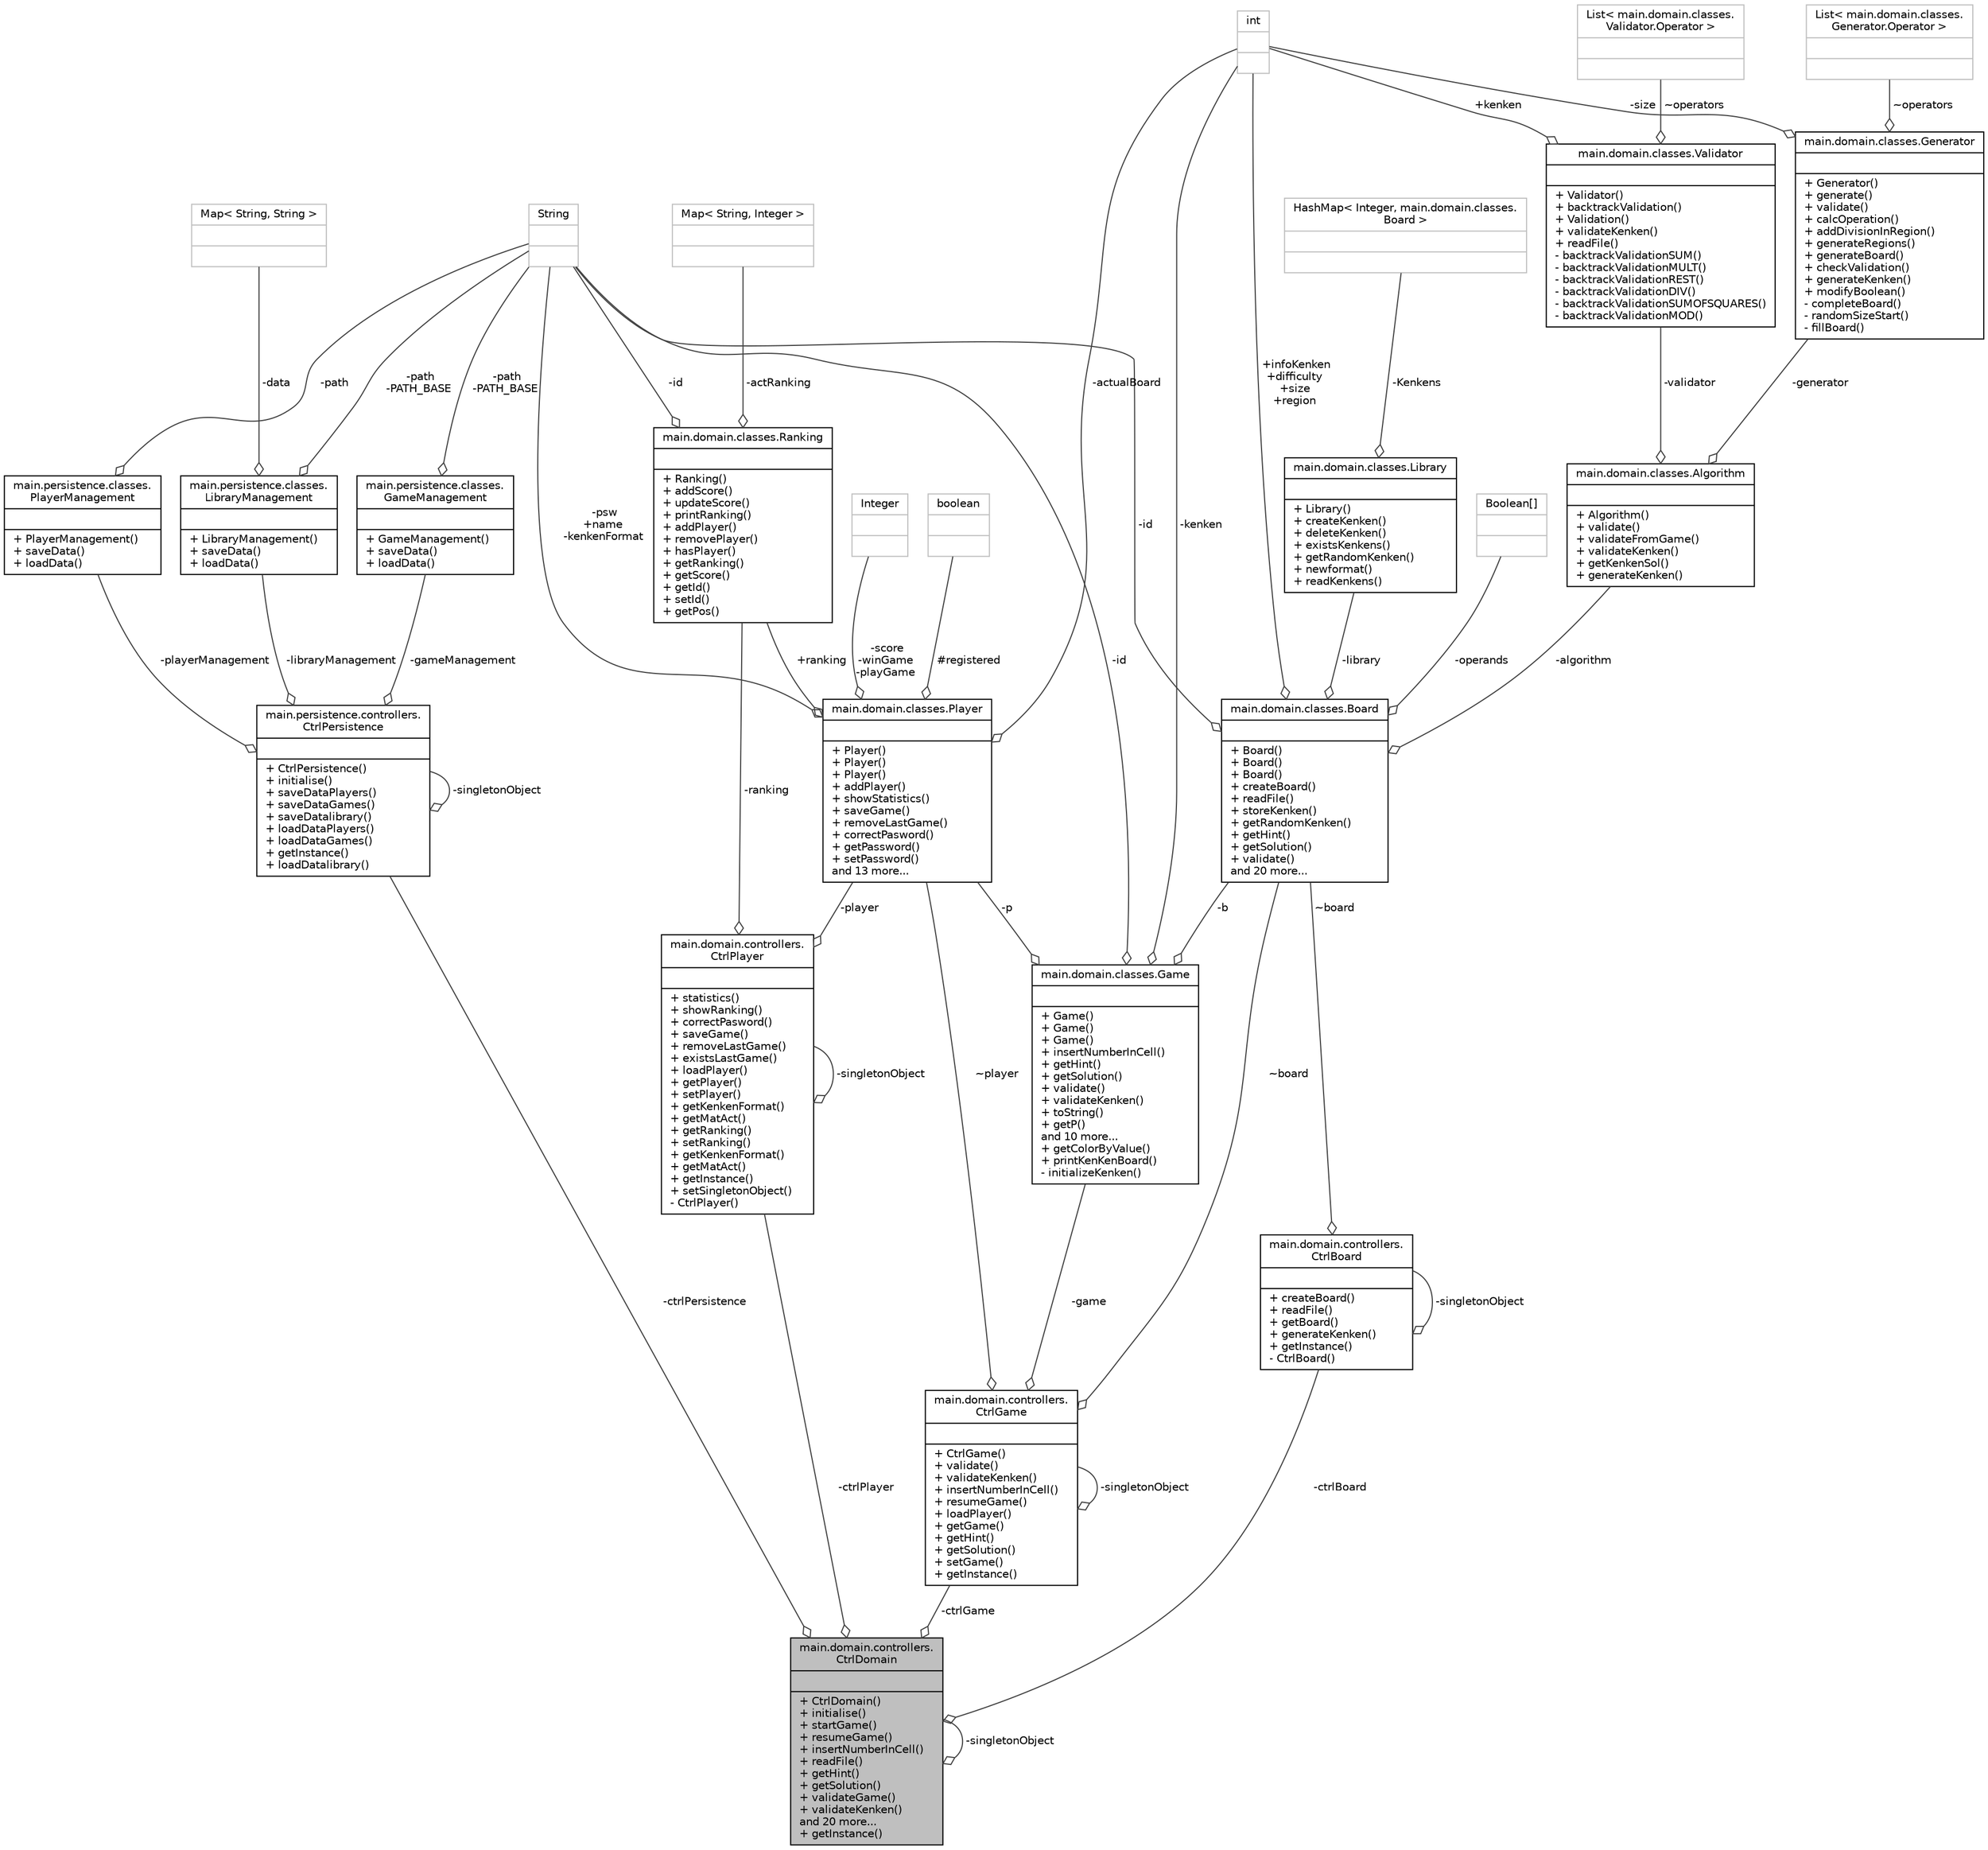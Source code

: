 digraph "main.domain.controllers.CtrlDomain"
{
 // INTERACTIVE_SVG=YES
 // LATEX_PDF_SIZE
  edge [fontname="Helvetica",fontsize="10",labelfontname="Helvetica",labelfontsize="10"];
  node [fontname="Helvetica",fontsize="10",shape=record];
  Node1 [label="{main.domain.controllers.\lCtrlDomain\n||+ CtrlDomain()\l+ initialise()\l+ startGame()\l+ resumeGame()\l+ insertNumberInCell()\l+ readFile()\l+ getHint()\l+ getSolution()\l+ validateGame()\l+ validateKenken()\land 20 more...\l+ getInstance()\l}",height=0.2,width=0.4,color="black", fillcolor="grey75", style="filled", fontcolor="black",tooltip=" "];
  Node1 -> Node1 [color="grey25",fontsize="10",style="solid",label=" -singletonObject" ,arrowhead="odiamond",fontname="Helvetica"];
  Node2 -> Node1 [color="grey25",fontsize="10",style="solid",label=" -ctrlPersistence" ,arrowhead="odiamond",fontname="Helvetica"];
  Node2 [label="{main.persistence.controllers.\lCtrlPersistence\n||+ CtrlPersistence()\l+ initialise()\l+ saveDataPlayers()\l+ saveDataGames()\l+ saveDatalibrary()\l+ loadDataPlayers()\l+ loadDataGames()\l+ getInstance()\l+ loadDatalibrary()\l}",height=0.2,width=0.4,color="black", fillcolor="white", style="filled",URL="$classmain_1_1persistence_1_1controllers_1_1CtrlPersistence.html",tooltip=" "];
  Node3 -> Node2 [color="grey25",fontsize="10",style="solid",label=" -playerManagement" ,arrowhead="odiamond",fontname="Helvetica"];
  Node3 [label="{main.persistence.classes.\lPlayerManagement\n||+ PlayerManagement()\l+ saveData()\l+ loadData()\l}",height=0.2,width=0.4,color="black", fillcolor="white", style="filled",URL="$classmain_1_1persistence_1_1classes_1_1PlayerManagement.html",tooltip=" "];
  Node4 -> Node3 [color="grey25",fontsize="10",style="solid",label=" -path" ,arrowhead="odiamond",fontname="Helvetica"];
  Node4 [label="{String\n||}",height=0.2,width=0.4,color="grey75", fillcolor="white", style="filled",tooltip=" "];
  Node2 -> Node2 [color="grey25",fontsize="10",style="solid",label=" -singletonObject" ,arrowhead="odiamond",fontname="Helvetica"];
  Node5 -> Node2 [color="grey25",fontsize="10",style="solid",label=" -libraryManagement" ,arrowhead="odiamond",fontname="Helvetica"];
  Node5 [label="{main.persistence.classes.\lLibraryManagement\n||+ LibraryManagement()\l+ saveData()\l+ loadData()\l}",height=0.2,width=0.4,color="black", fillcolor="white", style="filled",URL="$classmain_1_1persistence_1_1classes_1_1LibraryManagement.html",tooltip=" "];
  Node4 -> Node5 [color="grey25",fontsize="10",style="solid",label=" -path\n-PATH_BASE" ,arrowhead="odiamond",fontname="Helvetica"];
  Node6 -> Node5 [color="grey25",fontsize="10",style="solid",label=" -data" ,arrowhead="odiamond",fontname="Helvetica"];
  Node6 [label="{Map\< String, String \>\n||}",height=0.2,width=0.4,color="grey75", fillcolor="white", style="filled",tooltip=" "];
  Node7 -> Node2 [color="grey25",fontsize="10",style="solid",label=" -gameManagement" ,arrowhead="odiamond",fontname="Helvetica"];
  Node7 [label="{main.persistence.classes.\lGameManagement\n||+ GameManagement()\l+ saveData()\l+ loadData()\l}",height=0.2,width=0.4,color="black", fillcolor="white", style="filled",URL="$classmain_1_1persistence_1_1classes_1_1GameManagement.html",tooltip=" "];
  Node4 -> Node7 [color="grey25",fontsize="10",style="solid",label=" -path\n-PATH_BASE" ,arrowhead="odiamond",fontname="Helvetica"];
  Node8 -> Node1 [color="grey25",fontsize="10",style="solid",label=" -ctrlGame" ,arrowhead="odiamond",fontname="Helvetica"];
  Node8 [label="{main.domain.controllers.\lCtrlGame\n||+ CtrlGame()\l+ validate()\l+ validateKenken()\l+ insertNumberInCell()\l+ resumeGame()\l+ loadPlayer()\l+ getGame()\l+ getHint()\l+ getSolution()\l+ setGame()\l+ getInstance()\l}",height=0.2,width=0.4,color="black", fillcolor="white", style="filled",URL="$classmain_1_1domain_1_1controllers_1_1CtrlGame.html",tooltip=" "];
  Node9 -> Node8 [color="grey25",fontsize="10",style="solid",label=" -game" ,arrowhead="odiamond",fontname="Helvetica"];
  Node9 [label="{main.domain.classes.Game\n||+ Game()\l+ Game()\l+ Game()\l+ insertNumberInCell()\l+ getHint()\l+ getSolution()\l+ validate()\l+ validateKenken()\l+ toString()\l+ getP()\land 10 more...\l+ getColorByValue()\l+ printKenKenBoard()\l- initializeKenken()\l}",height=0.2,width=0.4,color="black", fillcolor="white", style="filled",URL="$classmain_1_1domain_1_1classes_1_1Game.html",tooltip=" "];
  Node4 -> Node9 [color="grey25",fontsize="10",style="solid",label=" -id" ,arrowhead="odiamond",fontname="Helvetica"];
  Node10 -> Node9 [color="grey25",fontsize="10",style="solid",label=" -p" ,arrowhead="odiamond",fontname="Helvetica"];
  Node10 [label="{main.domain.classes.Player\n||+ Player()\l+ Player()\l+ Player()\l+ addPlayer()\l+ showStatistics()\l+ saveGame()\l+ removeLastGame()\l+ correctPasword()\l+ getPassword()\l+ setPassword()\land 13 more...\l}",height=0.2,width=0.4,color="black", fillcolor="white", style="filled",URL="$classmain_1_1domain_1_1classes_1_1Player.html",tooltip=" "];
  Node11 -> Node10 [color="grey25",fontsize="10",style="solid",label=" -score\n-winGame\n-playGame" ,arrowhead="odiamond",fontname="Helvetica"];
  Node11 [label="{Integer\n||}",height=0.2,width=0.4,color="grey75", fillcolor="white", style="filled",tooltip=" "];
  Node4 -> Node10 [color="grey25",fontsize="10",style="solid",label=" -psw\n+name\n-kenkenFormat" ,arrowhead="odiamond",fontname="Helvetica"];
  Node12 -> Node10 [color="grey25",fontsize="10",style="solid",label=" +ranking" ,arrowhead="odiamond",fontname="Helvetica"];
  Node12 [label="{main.domain.classes.Ranking\n||+ Ranking()\l+ addScore()\l+ updateScore()\l+ printRanking()\l+ addPlayer()\l+ removePlayer()\l+ hasPlayer()\l+ getRanking()\l+ getScore()\l+ getId()\l+ setId()\l+ getPos()\l}",height=0.2,width=0.4,color="black", fillcolor="white", style="filled",URL="$classmain_1_1domain_1_1classes_1_1Ranking.html",tooltip=" "];
  Node4 -> Node12 [color="grey25",fontsize="10",style="solid",label=" -id" ,arrowhead="odiamond",fontname="Helvetica"];
  Node13 -> Node12 [color="grey25",fontsize="10",style="solid",label=" -actRanking" ,arrowhead="odiamond",fontname="Helvetica"];
  Node13 [label="{Map\< String, Integer \>\n||}",height=0.2,width=0.4,color="grey75", fillcolor="white", style="filled",tooltip=" "];
  Node14 -> Node10 [color="grey25",fontsize="10",style="solid",label=" -actualBoard" ,arrowhead="odiamond",fontname="Helvetica"];
  Node14 [label="{int\n||}",height=0.2,width=0.4,color="grey75", fillcolor="white", style="filled",tooltip=" "];
  Node15 -> Node10 [color="grey25",fontsize="10",style="solid",label=" #registered" ,arrowhead="odiamond",fontname="Helvetica"];
  Node15 [label="{boolean\n||}",height=0.2,width=0.4,color="grey75", fillcolor="white", style="filled",tooltip=" "];
  Node14 -> Node9 [color="grey25",fontsize="10",style="solid",label=" -kenken" ,arrowhead="odiamond",fontname="Helvetica"];
  Node16 -> Node9 [color="grey25",fontsize="10",style="solid",label=" -b" ,arrowhead="odiamond",fontname="Helvetica"];
  Node16 [label="{main.domain.classes.Board\n||+ Board()\l+ Board()\l+ Board()\l+ createBoard()\l+ readFile()\l+ storeKenken()\l+ getRandomKenken()\l+ getHint()\l+ getSolution()\l+ validate()\land 20 more...\l}",height=0.2,width=0.4,color="black", fillcolor="white", style="filled",URL="$classmain_1_1domain_1_1classes_1_1Board.html",tooltip=" "];
  Node4 -> Node16 [color="grey25",fontsize="10",style="solid",label=" -id" ,arrowhead="odiamond",fontname="Helvetica"];
  Node17 -> Node16 [color="grey25",fontsize="10",style="solid",label=" -library" ,arrowhead="odiamond",fontname="Helvetica"];
  Node17 [label="{main.domain.classes.Library\n||+ Library()\l+ createKenken()\l+ deleteKenken()\l+ existsKenkens()\l+ getRandomKenken()\l+ newformat()\l+ readKenkens()\l}",height=0.2,width=0.4,color="black", fillcolor="white", style="filled",URL="$classmain_1_1domain_1_1classes_1_1Library.html",tooltip=" "];
  Node18 -> Node17 [color="grey25",fontsize="10",style="solid",label=" -Kenkens" ,arrowhead="odiamond",fontname="Helvetica"];
  Node18 [label="{HashMap\< Integer, main.domain.classes.\lBoard \>\n||}",height=0.2,width=0.4,color="grey75", fillcolor="white", style="filled",tooltip=" "];
  Node14 -> Node16 [color="grey25",fontsize="10",style="solid",label=" +infoKenken\n+difficulty\n+size\n+region" ,arrowhead="odiamond",fontname="Helvetica"];
  Node19 -> Node16 [color="grey25",fontsize="10",style="solid",label=" -operands" ,arrowhead="odiamond",fontname="Helvetica"];
  Node19 [label="{Boolean[]\n||}",height=0.2,width=0.4,color="grey75", fillcolor="white", style="filled",tooltip=" "];
  Node20 -> Node16 [color="grey25",fontsize="10",style="solid",label=" -algorithm" ,arrowhead="odiamond",fontname="Helvetica"];
  Node20 [label="{main.domain.classes.Algorithm\n||+ Algorithm()\l+ validate()\l+ validateFromGame()\l+ validateKenken()\l+ getKenkenSol()\l+ generateKenken()\l}",height=0.2,width=0.4,color="black", fillcolor="white", style="filled",URL="$classmain_1_1domain_1_1classes_1_1Algorithm.html",tooltip=" "];
  Node21 -> Node20 [color="grey25",fontsize="10",style="solid",label=" -validator" ,arrowhead="odiamond",fontname="Helvetica"];
  Node21 [label="{main.domain.classes.Validator\n||+ Validator()\l+ backtrackValidation()\l+ Validation()\l+ validateKenken()\l+ readFile()\l- backtrackValidationSUM()\l- backtrackValidationMULT()\l- backtrackValidationREST()\l- backtrackValidationDIV()\l- backtrackValidationSUMOFSQUARES()\l- backtrackValidationMOD()\l}",height=0.2,width=0.4,color="black", fillcolor="white", style="filled",URL="$classmain_1_1domain_1_1classes_1_1Validator.html",tooltip=" "];
  Node22 -> Node21 [color="grey25",fontsize="10",style="solid",label=" ~operators" ,arrowhead="odiamond",fontname="Helvetica"];
  Node22 [label="{List\< main.domain.classes.\lValidator.Operator \>\n||}",height=0.2,width=0.4,color="grey75", fillcolor="white", style="filled",tooltip=" "];
  Node14 -> Node21 [color="grey25",fontsize="10",style="solid",label=" +kenken" ,arrowhead="odiamond",fontname="Helvetica"];
  Node23 -> Node20 [color="grey25",fontsize="10",style="solid",label=" -generator" ,arrowhead="odiamond",fontname="Helvetica"];
  Node23 [label="{main.domain.classes.Generator\n||+ Generator()\l+ generate()\l+ validate()\l+ calcOperation()\l+ addDivisionInRegion()\l+ generateRegions()\l+ generateBoard()\l+ checkValidation()\l+ generateKenken()\l+ modifyBoolean()\l- completeBoard()\l- randomSizeStart()\l- fillBoard()\l}",height=0.2,width=0.4,color="black", fillcolor="white", style="filled",URL="$classmain_1_1domain_1_1classes_1_1Generator.html",tooltip=" "];
  Node14 -> Node23 [color="grey25",fontsize="10",style="solid",label=" -size" ,arrowhead="odiamond",fontname="Helvetica"];
  Node24 -> Node23 [color="grey25",fontsize="10",style="solid",label=" ~operators" ,arrowhead="odiamond",fontname="Helvetica"];
  Node24 [label="{List\< main.domain.classes.\lGenerator.Operator \>\n||}",height=0.2,width=0.4,color="grey75", fillcolor="white", style="filled",tooltip=" "];
  Node10 -> Node8 [color="grey25",fontsize="10",style="solid",label=" ~player" ,arrowhead="odiamond",fontname="Helvetica"];
  Node8 -> Node8 [color="grey25",fontsize="10",style="solid",label=" -singletonObject" ,arrowhead="odiamond",fontname="Helvetica"];
  Node16 -> Node8 [color="grey25",fontsize="10",style="solid",label=" ~board" ,arrowhead="odiamond",fontname="Helvetica"];
  Node25 -> Node1 [color="grey25",fontsize="10",style="solid",label=" -ctrlBoard" ,arrowhead="odiamond",fontname="Helvetica"];
  Node25 [label="{main.domain.controllers.\lCtrlBoard\n||+ createBoard()\l+ readFile()\l+ getBoard()\l+ generateKenken()\l+ getInstance()\l- CtrlBoard()\l}",height=0.2,width=0.4,color="black", fillcolor="white", style="filled",URL="$classmain_1_1domain_1_1controllers_1_1CtrlBoard.html",tooltip=" "];
  Node16 -> Node25 [color="grey25",fontsize="10",style="solid",label=" ~board" ,arrowhead="odiamond",fontname="Helvetica"];
  Node25 -> Node25 [color="grey25",fontsize="10",style="solid",label=" -singletonObject" ,arrowhead="odiamond",fontname="Helvetica"];
  Node26 -> Node1 [color="grey25",fontsize="10",style="solid",label=" -ctrlPlayer" ,arrowhead="odiamond",fontname="Helvetica"];
  Node26 [label="{main.domain.controllers.\lCtrlPlayer\n||+ statistics()\l+ showRanking()\l+ correctPasword()\l+ saveGame()\l+ removeLastGame()\l+ existsLastGame()\l+ loadPlayer()\l+ getPlayer()\l+ setPlayer()\l+ getKenkenFormat()\l+ getMatAct()\l+ getRanking()\l+ setRanking()\l+ getKenkenFormat()\l+ getMatAct()\l+ getInstance()\l+ setSingletonObject()\l- CtrlPlayer()\l}",height=0.2,width=0.4,color="black", fillcolor="white", style="filled",URL="$classmain_1_1domain_1_1controllers_1_1CtrlPlayer.html",tooltip=" "];
  Node10 -> Node26 [color="grey25",fontsize="10",style="solid",label=" -player" ,arrowhead="odiamond",fontname="Helvetica"];
  Node12 -> Node26 [color="grey25",fontsize="10",style="solid",label=" -ranking" ,arrowhead="odiamond",fontname="Helvetica"];
  Node26 -> Node26 [color="grey25",fontsize="10",style="solid",label=" -singletonObject" ,arrowhead="odiamond",fontname="Helvetica"];
}
